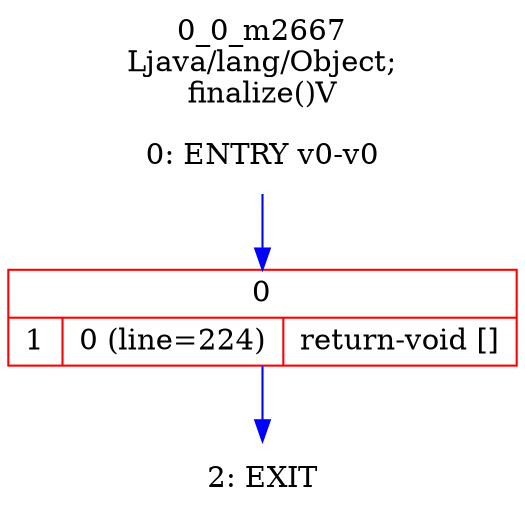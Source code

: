 digraph G {
rankdir=UD;
labelloc=t;
label="0_0_m2667\nLjava/lang/Object;
finalize()V";
0[label="0: ENTRY v0-v0",shape=plaintext];
1[label="{0|{1|0 (line=224)|return-void []\l}}",shape=record, color=red];
2[label="2: EXIT",shape=plaintext];
0->1 [color=blue, fontcolor=blue,weight=100, taillabel=""];
1->2 [color=blue, fontcolor=blue,weight=100, taillabel=""];
}
